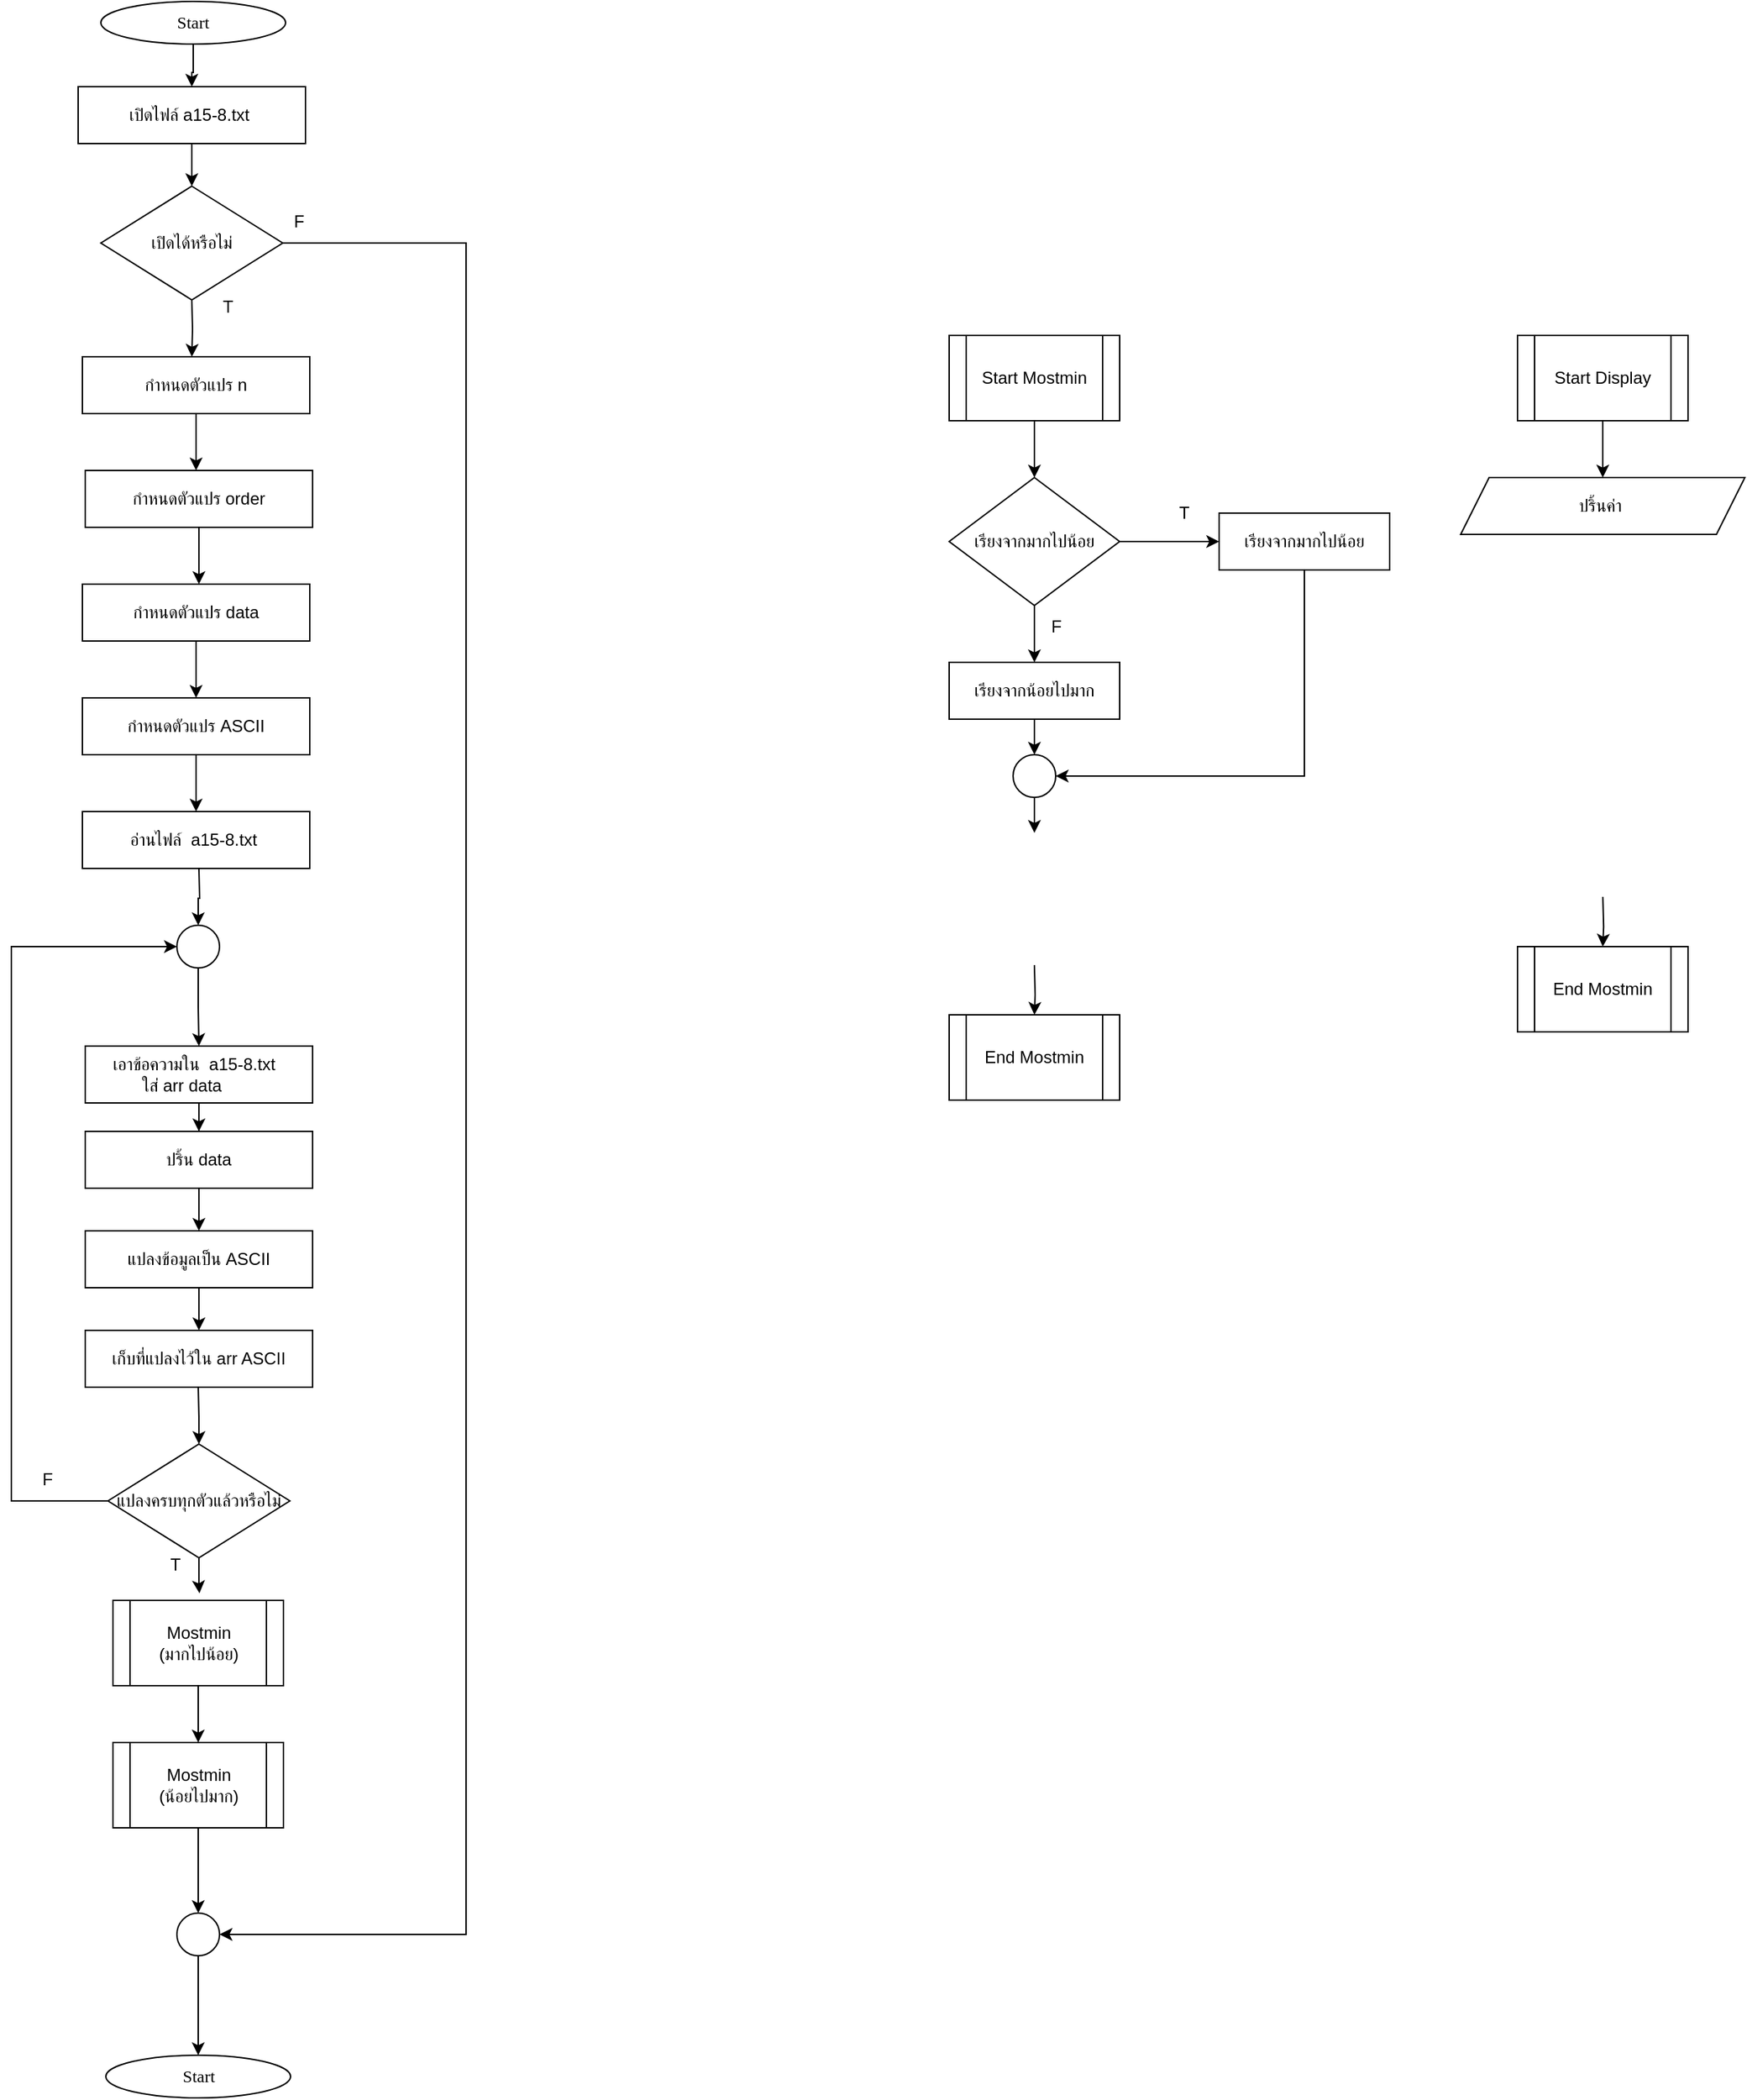 <mxfile version="25.0.3">
  <diagram name="Page-1" id="ur1uSkmWxsMUMzQ6iOkg">
    <mxGraphModel dx="2453" dy="3069" grid="1" gridSize="10" guides="1" tooltips="1" connect="1" arrows="1" fold="1" page="1" pageScale="1" pageWidth="850" pageHeight="1100" math="0" shadow="0">
      <root>
        <mxCell id="0" />
        <mxCell id="1" parent="0" />
        <mxCell id="-TFVGihJ6DY0Zl1hKDQO-1" value="" style="edgeStyle=orthogonalEdgeStyle;rounded=0;orthogonalLoop=1;jettySize=auto;html=1;" parent="1" source="-TFVGihJ6DY0Zl1hKDQO-2" target="-TFVGihJ6DY0Zl1hKDQO-4" edge="1">
          <mxGeometry relative="1" as="geometry" />
        </mxCell>
        <mxCell id="-TFVGihJ6DY0Zl1hKDQO-2" value="&lt;font data-font-src=&quot;https://fonts.googleapis.com/css?family=Sarabun&quot; face=&quot;Sarabun&quot;&gt;Start&lt;/font&gt;" style="ellipse;whiteSpace=wrap;html=1;" parent="1" vertex="1">
          <mxGeometry x="-547.0" y="-1275" width="130" height="30" as="geometry" />
        </mxCell>
        <mxCell id="-TFVGihJ6DY0Zl1hKDQO-3" value="" style="edgeStyle=orthogonalEdgeStyle;rounded=0;orthogonalLoop=1;jettySize=auto;html=1;" parent="1" source="-TFVGihJ6DY0Zl1hKDQO-4" target="-TFVGihJ6DY0Zl1hKDQO-7" edge="1">
          <mxGeometry relative="1" as="geometry" />
        </mxCell>
        <mxCell id="-TFVGihJ6DY0Zl1hKDQO-4" value="เปิดไฟล์&amp;nbsp;a15-8.txt&amp;nbsp;&lt;span style=&quot;color: rgba(0, 0, 0, 0); font-family: monospace; font-size: 0px; text-align: start; text-wrap-mode: nowrap;&quot;&gt;%3CmxGraphModel%3E%3Croot%3E%3CmxCell%20id%3D%220%22%2F%3E%3CmxCell%20id%3D%221%22%20parent%3D%220%22%2F%3E%3CmxCell%20id%3D%222%22%20value%3D%22%E0%B8%81%E0%B8%B3%E0%B8%AB%E0%B8%99%E0%B8%94%E0%B8%95%E0%B8%B1%E0%B8%A7%E0%B9%81%E0%B8%9B%E0%B8%A3%20arr%22%20style%3D%22rounded%3D0%3BwhiteSpace%3Dwrap%3Bhtml%3D1%3B%22%20vertex%3D%221%22%20parent%3D%221%22%3E%3CmxGeometry%20x%3D%22-680%22%20y%3D%22-980%22%20width%3D%22160%22%20height%3D%2240%22%20as%3D%22geometry%22%2F%3E%3C%2FmxCell%3E%3C%2Froot%3E%3C%2FmxGraphModel%3E&lt;/span&gt;" style="rounded=0;whiteSpace=wrap;html=1;" parent="1" vertex="1">
          <mxGeometry x="-563" y="-1215" width="160" height="40" as="geometry" />
        </mxCell>
        <mxCell id="kjQXmwCL3HkyQ-aXbrh9-40" style="edgeStyle=orthogonalEdgeStyle;rounded=0;orthogonalLoop=1;jettySize=auto;html=1;entryX=1;entryY=0.5;entryDx=0;entryDy=0;" edge="1" parent="1" source="-TFVGihJ6DY0Zl1hKDQO-7" target="kjQXmwCL3HkyQ-aXbrh9-35">
          <mxGeometry relative="1" as="geometry">
            <Array as="points">
              <mxPoint x="-290" y="-1105" />
              <mxPoint x="-290" y="85" />
            </Array>
          </mxGeometry>
        </mxCell>
        <mxCell id="-TFVGihJ6DY0Zl1hKDQO-7" value="เปิดได้หรือไม่" style="rhombus;whiteSpace=wrap;html=1;" parent="1" vertex="1">
          <mxGeometry x="-547" y="-1145" width="128" height="80" as="geometry" />
        </mxCell>
        <mxCell id="-TFVGihJ6DY0Zl1hKDQO-9" value="อ่านไฟล์&amp;nbsp;&amp;nbsp;a15-8.txt&amp;nbsp;" style="rounded=0;whiteSpace=wrap;html=1;" parent="1" vertex="1">
          <mxGeometry x="-560" y="-705" width="160" height="40" as="geometry" />
        </mxCell>
        <mxCell id="-TFVGihJ6DY0Zl1hKDQO-10" value="T" style="text;html=1;align=center;verticalAlign=middle;resizable=0;points=[];autosize=1;strokeColor=none;fillColor=none;" parent="1" vertex="1">
          <mxGeometry x="-473" y="-1075" width="30" height="30" as="geometry" />
        </mxCell>
        <mxCell id="-TFVGihJ6DY0Zl1hKDQO-11" value="F" style="text;html=1;align=center;verticalAlign=middle;resizable=0;points=[];autosize=1;strokeColor=none;fillColor=none;" parent="1" vertex="1">
          <mxGeometry x="-423" y="-1135" width="30" height="30" as="geometry" />
        </mxCell>
        <mxCell id="-TFVGihJ6DY0Zl1hKDQO-12" value="" style="edgeStyle=orthogonalEdgeStyle;rounded=0;orthogonalLoop=1;jettySize=auto;html=1;" parent="1" edge="1">
          <mxGeometry relative="1" as="geometry">
            <mxPoint x="-483" y="-1065" as="sourcePoint" />
            <mxPoint x="-483" y="-1025" as="targetPoint" />
          </mxGeometry>
        </mxCell>
        <mxCell id="kjQXmwCL3HkyQ-aXbrh9-24" value="" style="edgeStyle=orthogonalEdgeStyle;rounded=0;orthogonalLoop=1;jettySize=auto;html=1;" edge="1" parent="1" source="-TFVGihJ6DY0Zl1hKDQO-14" target="kjQXmwCL3HkyQ-aXbrh9-23">
          <mxGeometry relative="1" as="geometry" />
        </mxCell>
        <mxCell id="-TFVGihJ6DY0Zl1hKDQO-14" value="เอาข้อความใน&amp;nbsp;&amp;nbsp;a15-8.txt&amp;nbsp;&amp;nbsp;&lt;div&gt;ใส่ arr data&lt;span style=&quot;white-space: pre;&quot;&gt;&#x9;&lt;/span&gt;&lt;/div&gt;" style="rounded=0;whiteSpace=wrap;html=1;" parent="1" vertex="1">
          <mxGeometry x="-558" y="-540" width="160" height="40" as="geometry" />
        </mxCell>
        <mxCell id="-TFVGihJ6DY0Zl1hKDQO-22" value="" style="edgeStyle=orthogonalEdgeStyle;rounded=0;orthogonalLoop=1;jettySize=auto;html=1;" parent="1" target="-TFVGihJ6DY0Zl1hKDQO-42" edge="1">
          <mxGeometry relative="1" as="geometry">
            <mxPoint x="-478" y="-665" as="sourcePoint" />
          </mxGeometry>
        </mxCell>
        <mxCell id="-TFVGihJ6DY0Zl1hKDQO-31" value="" style="edgeStyle=orthogonalEdgeStyle;rounded=0;orthogonalLoop=1;jettySize=auto;html=1;" parent="1" target="-TFVGihJ6DY0Zl1hKDQO-40" edge="1">
          <mxGeometry relative="1" as="geometry">
            <mxPoint x="-478.486" y="-300" as="sourcePoint" />
          </mxGeometry>
        </mxCell>
        <mxCell id="-TFVGihJ6DY0Zl1hKDQO-38" value="" style="edgeStyle=orthogonalEdgeStyle;rounded=0;orthogonalLoop=1;jettySize=auto;html=1;" parent="1" source="-TFVGihJ6DY0Zl1hKDQO-40" edge="1">
          <mxGeometry relative="1" as="geometry">
            <mxPoint x="-477.619" y="-155" as="targetPoint" />
          </mxGeometry>
        </mxCell>
        <mxCell id="kjQXmwCL3HkyQ-aXbrh9-27" style="edgeStyle=orthogonalEdgeStyle;rounded=0;orthogonalLoop=1;jettySize=auto;html=1;entryX=0;entryY=0.5;entryDx=0;entryDy=0;" edge="1" parent="1" source="-TFVGihJ6DY0Zl1hKDQO-40" target="-TFVGihJ6DY0Zl1hKDQO-42">
          <mxGeometry relative="1" as="geometry">
            <Array as="points">
              <mxPoint x="-610" y="-220" />
              <mxPoint x="-610" y="-610" />
            </Array>
          </mxGeometry>
        </mxCell>
        <mxCell id="-TFVGihJ6DY0Zl1hKDQO-40" value="แปลงครบทุกตัวแล้วหรือไม่" style="rhombus;whiteSpace=wrap;html=1;" parent="1" vertex="1">
          <mxGeometry x="-542" y="-260" width="128" height="80" as="geometry" />
        </mxCell>
        <mxCell id="kjQXmwCL3HkyQ-aXbrh9-1" value="" style="edgeStyle=orthogonalEdgeStyle;rounded=0;orthogonalLoop=1;jettySize=auto;html=1;" edge="1" parent="1" source="-TFVGihJ6DY0Zl1hKDQO-42" target="-TFVGihJ6DY0Zl1hKDQO-14">
          <mxGeometry relative="1" as="geometry" />
        </mxCell>
        <mxCell id="-TFVGihJ6DY0Zl1hKDQO-42" value="" style="ellipse;whiteSpace=wrap;html=1;aspect=fixed;" parent="1" vertex="1">
          <mxGeometry x="-493.5" y="-625" width="30" height="30" as="geometry" />
        </mxCell>
        <mxCell id="-TFVGihJ6DY0Zl1hKDQO-43" value="" style="edgeStyle=orthogonalEdgeStyle;rounded=0;orthogonalLoop=1;jettySize=auto;html=1;" parent="1" source="-TFVGihJ6DY0Zl1hKDQO-44" edge="1">
          <mxGeometry relative="1" as="geometry">
            <mxPoint x="-480" y="-705" as="targetPoint" />
          </mxGeometry>
        </mxCell>
        <mxCell id="-TFVGihJ6DY0Zl1hKDQO-44" value="กำหนดตัวแปร&amp;nbsp;ASCII" style="rounded=0;whiteSpace=wrap;html=1;" parent="1" vertex="1">
          <mxGeometry x="-560" y="-785" width="160" height="40" as="geometry" />
        </mxCell>
        <mxCell id="-TFVGihJ6DY0Zl1hKDQO-49" value="" style="edgeStyle=orthogonalEdgeStyle;rounded=0;orthogonalLoop=1;jettySize=auto;html=1;" parent="1" source="-TFVGihJ6DY0Zl1hKDQO-45" target="-TFVGihJ6DY0Zl1hKDQO-46" edge="1">
          <mxGeometry relative="1" as="geometry" />
        </mxCell>
        <mxCell id="-TFVGihJ6DY0Zl1hKDQO-45" value="แปลงข้อมูลเป็น&amp;nbsp;ASCII" style="rounded=0;whiteSpace=wrap;html=1;" parent="1" vertex="1">
          <mxGeometry x="-558" y="-410" width="160" height="40" as="geometry" />
        </mxCell>
        <mxCell id="-TFVGihJ6DY0Zl1hKDQO-46" value="เก็บที่แปลงไว้ใน arr ASCII" style="rounded=0;whiteSpace=wrap;html=1;" parent="1" vertex="1">
          <mxGeometry x="-558" y="-340" width="160" height="40" as="geometry" />
        </mxCell>
        <mxCell id="kjQXmwCL3HkyQ-aXbrh9-4" style="edgeStyle=orthogonalEdgeStyle;rounded=0;orthogonalLoop=1;jettySize=auto;html=1;exitX=0.5;exitY=1;exitDx=0;exitDy=0;" edge="1" parent="1" source="-TFVGihJ6DY0Zl1hKDQO-45" target="-TFVGihJ6DY0Zl1hKDQO-45">
          <mxGeometry relative="1" as="geometry" />
        </mxCell>
        <mxCell id="kjQXmwCL3HkyQ-aXbrh9-8" value="" style="edgeStyle=orthogonalEdgeStyle;rounded=0;orthogonalLoop=1;jettySize=auto;html=1;" edge="1" parent="1" source="kjQXmwCL3HkyQ-aXbrh9-5" target="kjQXmwCL3HkyQ-aXbrh9-7">
          <mxGeometry relative="1" as="geometry" />
        </mxCell>
        <mxCell id="kjQXmwCL3HkyQ-aXbrh9-5" value="Start Mostmin" style="shape=process;whiteSpace=wrap;html=1;backgroundOutline=1;" vertex="1" parent="1">
          <mxGeometry x="50" y="-1040" width="120" height="60" as="geometry" />
        </mxCell>
        <mxCell id="kjQXmwCL3HkyQ-aXbrh9-15" style="edgeStyle=orthogonalEdgeStyle;rounded=0;orthogonalLoop=1;jettySize=auto;html=1;entryX=1;entryY=0.5;entryDx=0;entryDy=0;" edge="1" parent="1" source="kjQXmwCL3HkyQ-aXbrh9-6" target="kjQXmwCL3HkyQ-aXbrh9-16">
          <mxGeometry relative="1" as="geometry">
            <mxPoint x="290.0" y="-790" as="targetPoint" />
            <Array as="points">
              <mxPoint x="300" y="-730" />
            </Array>
          </mxGeometry>
        </mxCell>
        <mxCell id="kjQXmwCL3HkyQ-aXbrh9-6" value="เรียงจากมากไปน้อย" style="rounded=0;whiteSpace=wrap;html=1;" vertex="1" parent="1">
          <mxGeometry x="240" y="-915" width="120" height="40" as="geometry" />
        </mxCell>
        <mxCell id="kjQXmwCL3HkyQ-aXbrh9-9" value="" style="edgeStyle=orthogonalEdgeStyle;rounded=0;orthogonalLoop=1;jettySize=auto;html=1;" edge="1" parent="1" source="kjQXmwCL3HkyQ-aXbrh9-7" target="kjQXmwCL3HkyQ-aXbrh9-6">
          <mxGeometry relative="1" as="geometry" />
        </mxCell>
        <mxCell id="kjQXmwCL3HkyQ-aXbrh9-11" value="" style="edgeStyle=orthogonalEdgeStyle;rounded=0;orthogonalLoop=1;jettySize=auto;html=1;" edge="1" parent="1" source="kjQXmwCL3HkyQ-aXbrh9-7" target="kjQXmwCL3HkyQ-aXbrh9-10">
          <mxGeometry relative="1" as="geometry" />
        </mxCell>
        <mxCell id="kjQXmwCL3HkyQ-aXbrh9-7" value="เรียงจากมากไปน้อย" style="rhombus;whiteSpace=wrap;html=1;" vertex="1" parent="1">
          <mxGeometry x="50" y="-940" width="120" height="90" as="geometry" />
        </mxCell>
        <mxCell id="kjQXmwCL3HkyQ-aXbrh9-17" value="" style="edgeStyle=orthogonalEdgeStyle;rounded=0;orthogonalLoop=1;jettySize=auto;html=1;" edge="1" parent="1" source="kjQXmwCL3HkyQ-aXbrh9-10" target="kjQXmwCL3HkyQ-aXbrh9-16">
          <mxGeometry relative="1" as="geometry" />
        </mxCell>
        <mxCell id="kjQXmwCL3HkyQ-aXbrh9-10" value="เรียงจากน้อยไปมาก" style="rounded=0;whiteSpace=wrap;html=1;" vertex="1" parent="1">
          <mxGeometry x="50" y="-810" width="120" height="40" as="geometry" />
        </mxCell>
        <mxCell id="kjQXmwCL3HkyQ-aXbrh9-22" value="" style="edgeStyle=orthogonalEdgeStyle;rounded=0;orthogonalLoop=1;jettySize=auto;html=1;" edge="1" parent="1" target="kjQXmwCL3HkyQ-aXbrh9-21">
          <mxGeometry relative="1" as="geometry">
            <mxPoint x="110" y="-597" as="sourcePoint" />
          </mxGeometry>
        </mxCell>
        <mxCell id="kjQXmwCL3HkyQ-aXbrh9-18" value="" style="edgeStyle=orthogonalEdgeStyle;rounded=0;orthogonalLoop=1;jettySize=auto;html=1;" edge="1" parent="1" source="kjQXmwCL3HkyQ-aXbrh9-16">
          <mxGeometry relative="1" as="geometry">
            <mxPoint x="110" y="-690" as="targetPoint" />
          </mxGeometry>
        </mxCell>
        <mxCell id="kjQXmwCL3HkyQ-aXbrh9-16" value="" style="ellipse;whiteSpace=wrap;html=1;aspect=fixed;" vertex="1" parent="1">
          <mxGeometry x="95" y="-745" width="30" height="30" as="geometry" />
        </mxCell>
        <mxCell id="kjQXmwCL3HkyQ-aXbrh9-19" value="T" style="text;html=1;align=center;verticalAlign=middle;resizable=0;points=[];autosize=1;strokeColor=none;fillColor=none;" vertex="1" parent="1">
          <mxGeometry x="200" y="-930" width="30" height="30" as="geometry" />
        </mxCell>
        <mxCell id="kjQXmwCL3HkyQ-aXbrh9-20" value="F" style="text;html=1;align=center;verticalAlign=middle;resizable=0;points=[];autosize=1;strokeColor=none;fillColor=none;" vertex="1" parent="1">
          <mxGeometry x="110" y="-850" width="30" height="30" as="geometry" />
        </mxCell>
        <mxCell id="kjQXmwCL3HkyQ-aXbrh9-21" value="End Mostmin" style="shape=process;whiteSpace=wrap;html=1;backgroundOutline=1;" vertex="1" parent="1">
          <mxGeometry x="50" y="-562" width="120" height="60" as="geometry" />
        </mxCell>
        <mxCell id="kjQXmwCL3HkyQ-aXbrh9-26" style="edgeStyle=orthogonalEdgeStyle;rounded=0;orthogonalLoop=1;jettySize=auto;html=1;entryX=0.5;entryY=0;entryDx=0;entryDy=0;" edge="1" parent="1" source="kjQXmwCL3HkyQ-aXbrh9-23" target="-TFVGihJ6DY0Zl1hKDQO-45">
          <mxGeometry relative="1" as="geometry" />
        </mxCell>
        <mxCell id="kjQXmwCL3HkyQ-aXbrh9-23" value="ปริ้น data" style="rounded=0;whiteSpace=wrap;html=1;" vertex="1" parent="1">
          <mxGeometry x="-558" y="-480" width="160" height="40" as="geometry" />
        </mxCell>
        <mxCell id="kjQXmwCL3HkyQ-aXbrh9-28" value="T" style="text;html=1;align=center;verticalAlign=middle;resizable=0;points=[];autosize=1;strokeColor=none;fillColor=none;" vertex="1" parent="1">
          <mxGeometry x="-510" y="-190" width="30" height="30" as="geometry" />
        </mxCell>
        <mxCell id="kjQXmwCL3HkyQ-aXbrh9-29" value="F" style="text;html=1;align=center;verticalAlign=middle;resizable=0;points=[];autosize=1;strokeColor=none;fillColor=none;" vertex="1" parent="1">
          <mxGeometry x="-600" y="-250" width="30" height="30" as="geometry" />
        </mxCell>
        <mxCell id="kjQXmwCL3HkyQ-aXbrh9-33" value="" style="edgeStyle=orthogonalEdgeStyle;rounded=0;orthogonalLoop=1;jettySize=auto;html=1;" edge="1" parent="1" source="kjQXmwCL3HkyQ-aXbrh9-30" target="kjQXmwCL3HkyQ-aXbrh9-32">
          <mxGeometry relative="1" as="geometry" />
        </mxCell>
        <mxCell id="kjQXmwCL3HkyQ-aXbrh9-30" value="Mostmin&lt;div&gt;(มากไปน้อย)&lt;/div&gt;" style="shape=process;whiteSpace=wrap;html=1;backgroundOutline=1;" vertex="1" parent="1">
          <mxGeometry x="-538.5" y="-150" width="120" height="60" as="geometry" />
        </mxCell>
        <mxCell id="kjQXmwCL3HkyQ-aXbrh9-38" value="" style="edgeStyle=orthogonalEdgeStyle;rounded=0;orthogonalLoop=1;jettySize=auto;html=1;" edge="1" parent="1" source="kjQXmwCL3HkyQ-aXbrh9-32" target="kjQXmwCL3HkyQ-aXbrh9-35">
          <mxGeometry relative="1" as="geometry" />
        </mxCell>
        <mxCell id="kjQXmwCL3HkyQ-aXbrh9-32" value="Mostmin&lt;div&gt;(น้อยไปมาก)&lt;/div&gt;" style="shape=process;whiteSpace=wrap;html=1;backgroundOutline=1;" vertex="1" parent="1">
          <mxGeometry x="-538.5" y="-50" width="120" height="60" as="geometry" />
        </mxCell>
        <mxCell id="kjQXmwCL3HkyQ-aXbrh9-34" value="&lt;font data-font-src=&quot;https://fonts.googleapis.com/css?family=Sarabun&quot; face=&quot;Sarabun&quot;&gt;Start&lt;/font&gt;" style="ellipse;whiteSpace=wrap;html=1;" vertex="1" parent="1">
          <mxGeometry x="-543.5" y="170" width="130" height="30" as="geometry" />
        </mxCell>
        <mxCell id="kjQXmwCL3HkyQ-aXbrh9-39" value="" style="edgeStyle=orthogonalEdgeStyle;rounded=0;orthogonalLoop=1;jettySize=auto;html=1;" edge="1" parent="1" source="kjQXmwCL3HkyQ-aXbrh9-35" target="kjQXmwCL3HkyQ-aXbrh9-34">
          <mxGeometry relative="1" as="geometry" />
        </mxCell>
        <mxCell id="kjQXmwCL3HkyQ-aXbrh9-35" value="" style="ellipse;whiteSpace=wrap;html=1;aspect=fixed;" vertex="1" parent="1">
          <mxGeometry x="-493.5" y="70" width="30" height="30" as="geometry" />
        </mxCell>
        <mxCell id="kjQXmwCL3HkyQ-aXbrh9-41" value="" style="edgeStyle=orthogonalEdgeStyle;rounded=0;orthogonalLoop=1;jettySize=auto;html=1;" edge="1" source="kjQXmwCL3HkyQ-aXbrh9-42" parent="1">
          <mxGeometry relative="1" as="geometry">
            <mxPoint x="510" y="-940" as="targetPoint" />
          </mxGeometry>
        </mxCell>
        <mxCell id="kjQXmwCL3HkyQ-aXbrh9-42" value="Start Display" style="shape=process;whiteSpace=wrap;html=1;backgroundOutline=1;" vertex="1" parent="1">
          <mxGeometry x="450" y="-1040" width="120" height="60" as="geometry" />
        </mxCell>
        <mxCell id="kjQXmwCL3HkyQ-aXbrh9-50" value="" style="edgeStyle=orthogonalEdgeStyle;rounded=0;orthogonalLoop=1;jettySize=auto;html=1;" edge="1" target="kjQXmwCL3HkyQ-aXbrh9-56" parent="1">
          <mxGeometry relative="1" as="geometry">
            <mxPoint x="510.053" y="-645" as="sourcePoint" />
          </mxGeometry>
        </mxCell>
        <mxCell id="kjQXmwCL3HkyQ-aXbrh9-56" value="End Mostmin" style="shape=process;whiteSpace=wrap;html=1;backgroundOutline=1;" vertex="1" parent="1">
          <mxGeometry x="450" y="-610" width="120" height="60" as="geometry" />
        </mxCell>
        <mxCell id="kjQXmwCL3HkyQ-aXbrh9-58" value="ปริ้นค่า&amp;nbsp;" style="rounded=0;whiteSpace=wrap;html=1;shape=parallelogram;perimeter=parallelogramPerimeter;fixedSize=1;" vertex="1" parent="1">
          <mxGeometry x="410" y="-940" width="200" height="40" as="geometry" />
        </mxCell>
        <mxCell id="kjQXmwCL3HkyQ-aXbrh9-59" value="" style="edgeStyle=orthogonalEdgeStyle;rounded=0;orthogonalLoop=1;jettySize=auto;html=1;" edge="1" source="kjQXmwCL3HkyQ-aXbrh9-60" parent="1">
          <mxGeometry relative="1" as="geometry">
            <mxPoint x="-480" y="-785" as="targetPoint" />
          </mxGeometry>
        </mxCell>
        <mxCell id="kjQXmwCL3HkyQ-aXbrh9-60" value="กำหนดตัวแปร&amp;nbsp;data" style="rounded=0;whiteSpace=wrap;html=1;" vertex="1" parent="1">
          <mxGeometry x="-560" y="-865" width="160" height="40" as="geometry" />
        </mxCell>
        <mxCell id="kjQXmwCL3HkyQ-aXbrh9-61" value="" style="edgeStyle=orthogonalEdgeStyle;rounded=0;orthogonalLoop=1;jettySize=auto;html=1;" edge="1" source="kjQXmwCL3HkyQ-aXbrh9-62" parent="1">
          <mxGeometry relative="1" as="geometry">
            <mxPoint x="-478" y="-865" as="targetPoint" />
          </mxGeometry>
        </mxCell>
        <mxCell id="kjQXmwCL3HkyQ-aXbrh9-62" value="กำหนดตัวแปร&amp;nbsp;order" style="rounded=0;whiteSpace=wrap;html=1;" vertex="1" parent="1">
          <mxGeometry x="-558" y="-945" width="160" height="40" as="geometry" />
        </mxCell>
        <mxCell id="kjQXmwCL3HkyQ-aXbrh9-63" value="กำหนดตัวแปร&amp;nbsp;n" style="rounded=0;whiteSpace=wrap;html=1;" vertex="1" parent="1">
          <mxGeometry x="-560" y="-1025" width="160" height="40" as="geometry" />
        </mxCell>
        <mxCell id="kjQXmwCL3HkyQ-aXbrh9-64" value="" style="edgeStyle=orthogonalEdgeStyle;rounded=0;orthogonalLoop=1;jettySize=auto;html=1;" edge="1" source="kjQXmwCL3HkyQ-aXbrh9-63" parent="1">
          <mxGeometry relative="1" as="geometry">
            <mxPoint x="-480" y="-945" as="targetPoint" />
          </mxGeometry>
        </mxCell>
      </root>
    </mxGraphModel>
  </diagram>
</mxfile>
